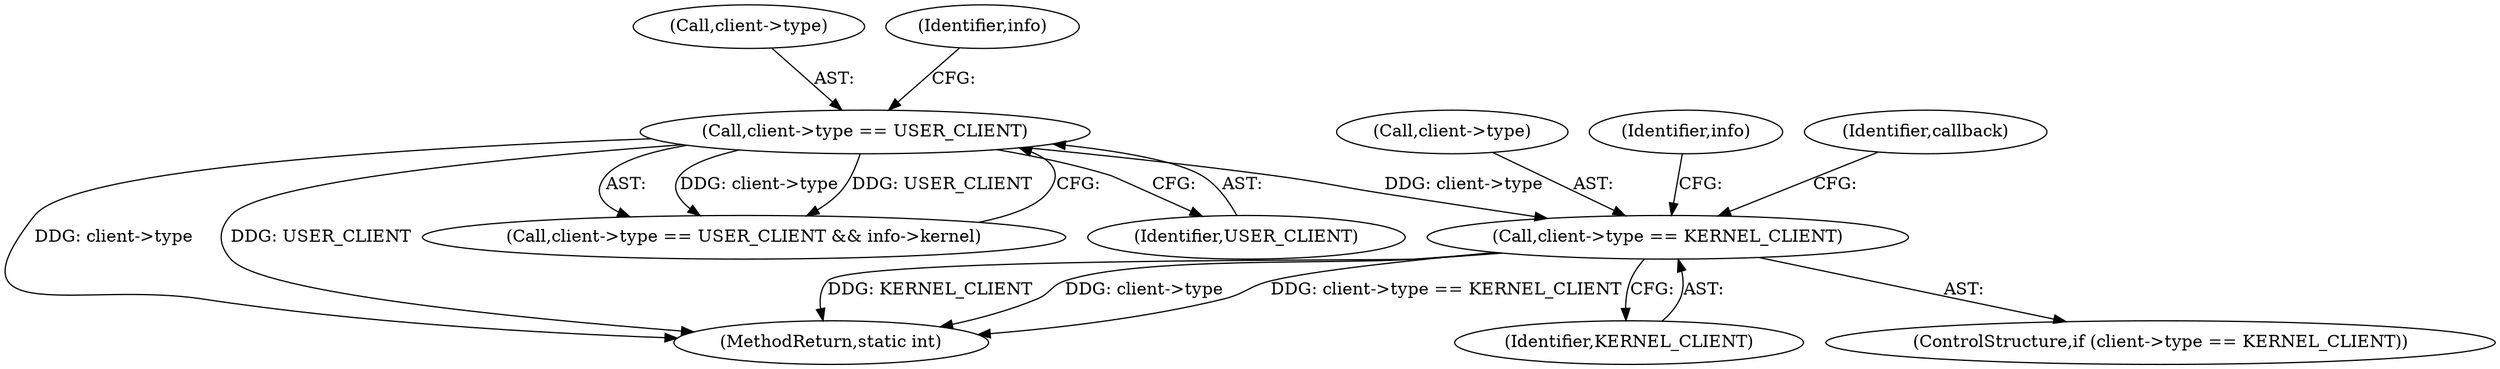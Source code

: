digraph "0_linux_71105998845fb012937332fe2e806d443c09e026@pointer" {
"1000170" [label="(Call,client->type == KERNEL_CLIENT)"];
"1000150" [label="(Call,client->type == USER_CLIENT)"];
"1000154" [label="(Identifier,USER_CLIENT)"];
"1000150" [label="(Call,client->type == USER_CLIENT)"];
"1000171" [label="(Call,client->type)"];
"1000255" [label="(Identifier,info)"];
"1000276" [label="(MethodReturn,static int)"];
"1000149" [label="(Call,client->type == USER_CLIENT && info->kernel)"];
"1000151" [label="(Call,client->type)"];
"1000156" [label="(Identifier,info)"];
"1000174" [label="(Identifier,KERNEL_CLIENT)"];
"1000169" [label="(ControlStructure,if (client->type == KERNEL_CLIENT))"];
"1000179" [label="(Identifier,callback)"];
"1000170" [label="(Call,client->type == KERNEL_CLIENT)"];
"1000170" -> "1000169"  [label="AST: "];
"1000170" -> "1000174"  [label="CFG: "];
"1000171" -> "1000170"  [label="AST: "];
"1000174" -> "1000170"  [label="AST: "];
"1000179" -> "1000170"  [label="CFG: "];
"1000255" -> "1000170"  [label="CFG: "];
"1000170" -> "1000276"  [label="DDG: client->type"];
"1000170" -> "1000276"  [label="DDG: client->type == KERNEL_CLIENT"];
"1000170" -> "1000276"  [label="DDG: KERNEL_CLIENT"];
"1000150" -> "1000170"  [label="DDG: client->type"];
"1000150" -> "1000149"  [label="AST: "];
"1000150" -> "1000154"  [label="CFG: "];
"1000151" -> "1000150"  [label="AST: "];
"1000154" -> "1000150"  [label="AST: "];
"1000156" -> "1000150"  [label="CFG: "];
"1000149" -> "1000150"  [label="CFG: "];
"1000150" -> "1000276"  [label="DDG: client->type"];
"1000150" -> "1000276"  [label="DDG: USER_CLIENT"];
"1000150" -> "1000149"  [label="DDG: client->type"];
"1000150" -> "1000149"  [label="DDG: USER_CLIENT"];
}
